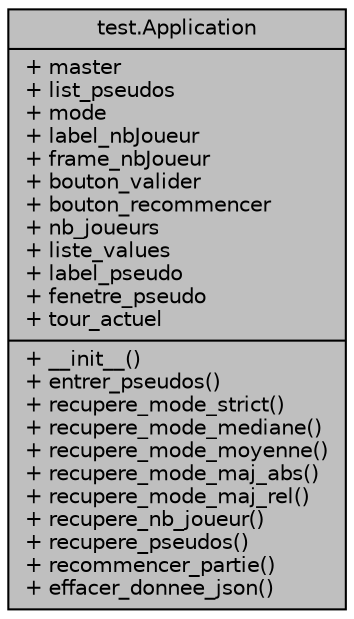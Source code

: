 digraph "test.Application"
{
  edge [fontname="Helvetica",fontsize="10",labelfontname="Helvetica",labelfontsize="10"];
  node [fontname="Helvetica",fontsize="10",shape=record];
  Node1 [label="{test.Application\n|+ master\l+ list_pseudos\l+ mode\l+ label_nbJoueur\l+ frame_nbJoueur\l+ bouton_valider\l+ bouton_recommencer\l+ nb_joueurs\l+ liste_values\l+ label_pseudo\l+ fenetre_pseudo\l+ tour_actuel\l|+ __init__()\l+ entrer_pseudos()\l+ recupere_mode_strict()\l+ recupere_mode_mediane()\l+ recupere_mode_moyenne()\l+ recupere_mode_maj_abs()\l+ recupere_mode_maj_rel()\l+ recupere_nb_joueur()\l+ recupere_pseudos()\l+ recommencer_partie()\l+ effacer_donnee_json()\l}",height=0.2,width=0.4,color="black", fillcolor="grey75", style="filled", fontcolor="black"];
}
